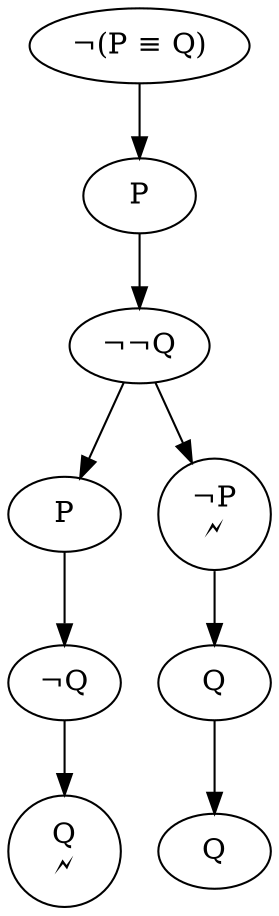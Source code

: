 digraph {
    a [label="¬(P ≡ Q)"];
    b [label="P"];
    c [label="¬¬Q"];
    d [label="P"];
    e [label="¬Q"];
    f [label="¬P\n🗲"];
    g [label="Q"];
    h [label="Q\n🗲"];
    i [label="Q"];
    a -> b; b -> c; c -> d; d -> e; c -> f; f -> g; e -> h; g -> i;
}
